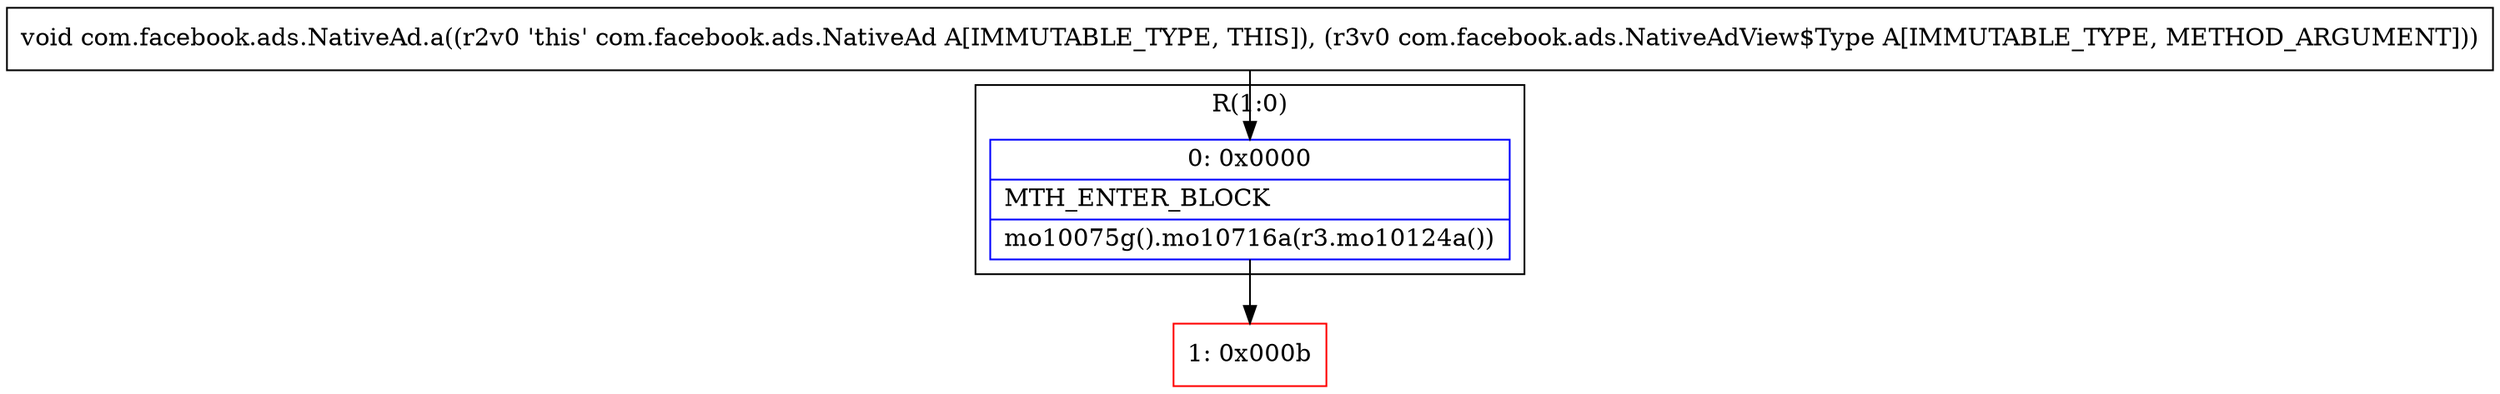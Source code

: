 digraph "CFG forcom.facebook.ads.NativeAd.a(Lcom\/facebook\/ads\/NativeAdView$Type;)V" {
subgraph cluster_Region_698496975 {
label = "R(1:0)";
node [shape=record,color=blue];
Node_0 [shape=record,label="{0\:\ 0x0000|MTH_ENTER_BLOCK\l|mo10075g().mo10716a(r3.mo10124a())\l}"];
}
Node_1 [shape=record,color=red,label="{1\:\ 0x000b}"];
MethodNode[shape=record,label="{void com.facebook.ads.NativeAd.a((r2v0 'this' com.facebook.ads.NativeAd A[IMMUTABLE_TYPE, THIS]), (r3v0 com.facebook.ads.NativeAdView$Type A[IMMUTABLE_TYPE, METHOD_ARGUMENT])) }"];
MethodNode -> Node_0;
Node_0 -> Node_1;
}

